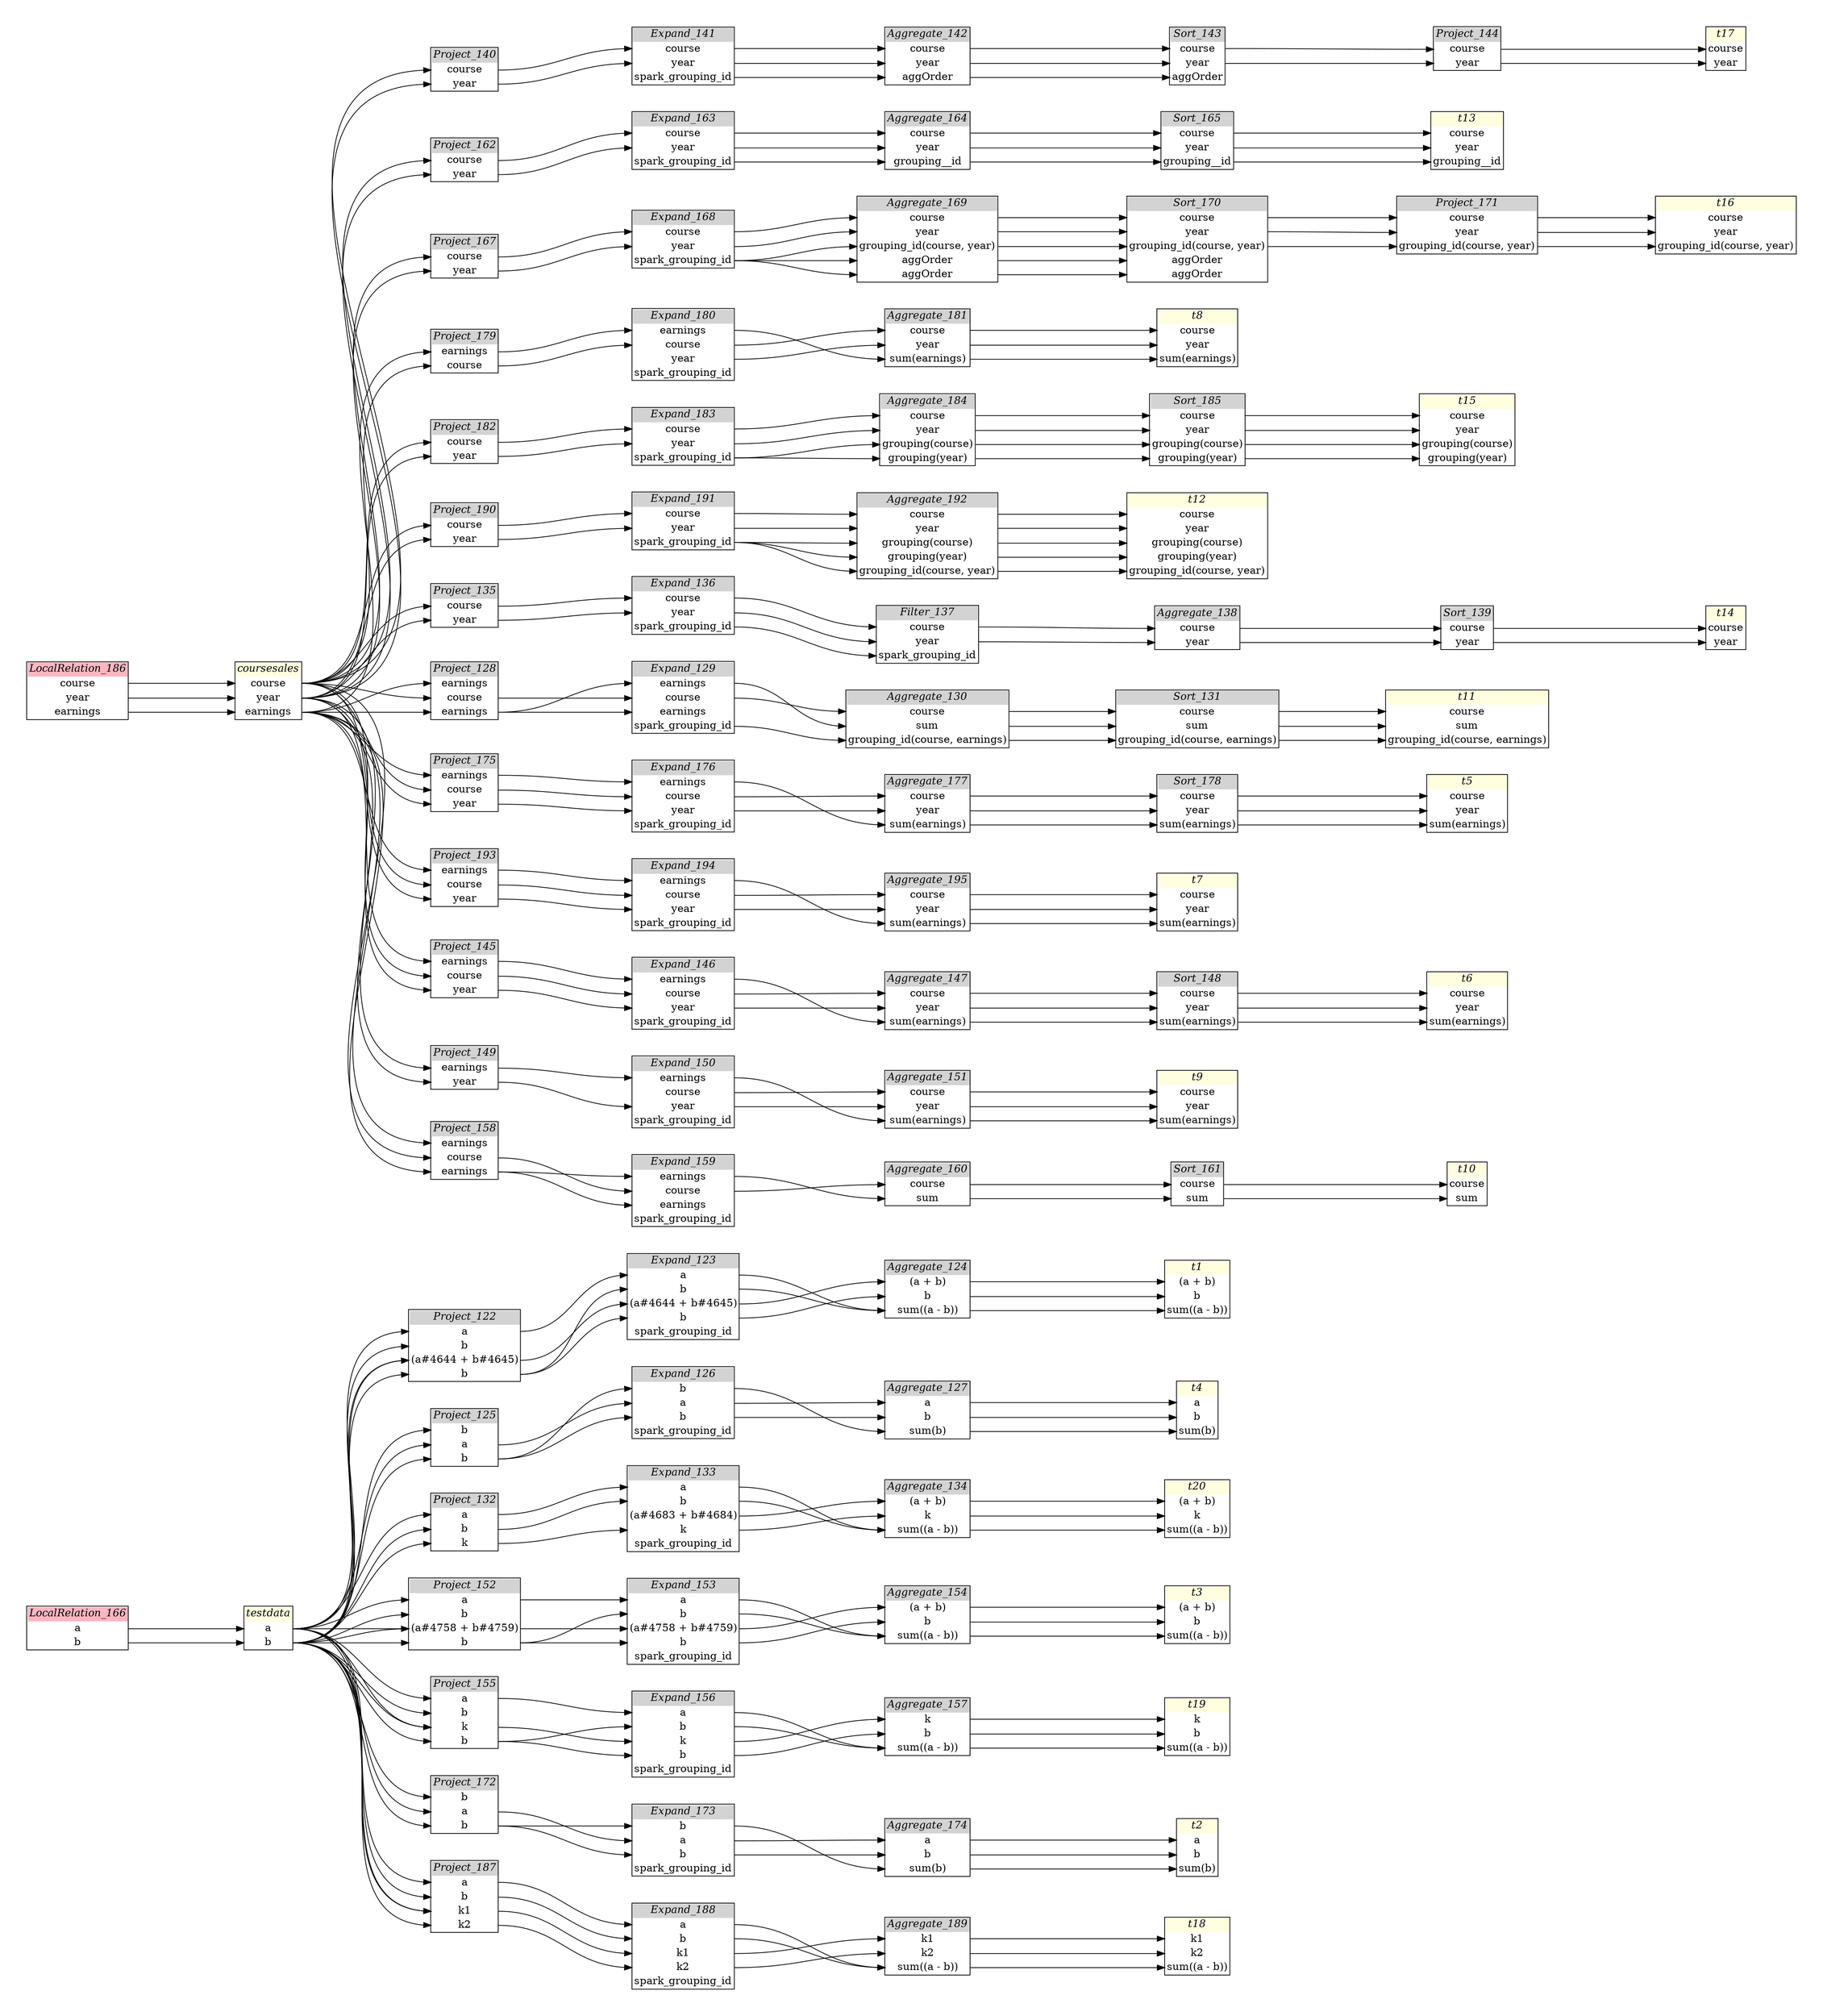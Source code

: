 // Automatically generated by SQLFlowTestSuite


digraph {
  graph [pad="0.5", nodesep="0.5", ranksep="2", fontname="Helvetica"];
  node [shape=plain]
  rankdir=LR;

  
"Aggregate_124" [label=<
<table border="1" cellborder="0" cellspacing="0">
  <tr><td bgcolor="lightgray" port="nodeName"><i>Aggregate_124</i></td></tr>
  <tr><td port="0">(a + b)</td></tr>
<tr><td port="1">b</td></tr>
<tr><td port="2">sum((a - b))</td></tr>
</table>>];
         

"Aggregate_127" [label=<
<table border="1" cellborder="0" cellspacing="0">
  <tr><td bgcolor="lightgray" port="nodeName"><i>Aggregate_127</i></td></tr>
  <tr><td port="0">a</td></tr>
<tr><td port="1">b</td></tr>
<tr><td port="2">sum(b)</td></tr>
</table>>];
         

"Aggregate_130" [label=<
<table border="1" cellborder="0" cellspacing="0">
  <tr><td bgcolor="lightgray" port="nodeName"><i>Aggregate_130</i></td></tr>
  <tr><td port="0">course</td></tr>
<tr><td port="1">sum</td></tr>
<tr><td port="2">grouping_id(course, earnings)</td></tr>
</table>>];
         

"Aggregate_134" [label=<
<table border="1" cellborder="0" cellspacing="0">
  <tr><td bgcolor="lightgray" port="nodeName"><i>Aggregate_134</i></td></tr>
  <tr><td port="0">(a + b)</td></tr>
<tr><td port="1">k</td></tr>
<tr><td port="2">sum((a - b))</td></tr>
</table>>];
         

"Aggregate_138" [label=<
<table border="1" cellborder="0" cellspacing="0">
  <tr><td bgcolor="lightgray" port="nodeName"><i>Aggregate_138</i></td></tr>
  <tr><td port="0">course</td></tr>
<tr><td port="1">year</td></tr>
</table>>];
         

"Aggregate_142" [label=<
<table border="1" cellborder="0" cellspacing="0">
  <tr><td bgcolor="lightgray" port="nodeName"><i>Aggregate_142</i></td></tr>
  <tr><td port="0">course</td></tr>
<tr><td port="1">year</td></tr>
<tr><td port="2">aggOrder</td></tr>
</table>>];
         

"Aggregate_147" [label=<
<table border="1" cellborder="0" cellspacing="0">
  <tr><td bgcolor="lightgray" port="nodeName"><i>Aggregate_147</i></td></tr>
  <tr><td port="0">course</td></tr>
<tr><td port="1">year</td></tr>
<tr><td port="2">sum(earnings)</td></tr>
</table>>];
         

"Aggregate_151" [label=<
<table border="1" cellborder="0" cellspacing="0">
  <tr><td bgcolor="lightgray" port="nodeName"><i>Aggregate_151</i></td></tr>
  <tr><td port="0">course</td></tr>
<tr><td port="1">year</td></tr>
<tr><td port="2">sum(earnings)</td></tr>
</table>>];
         

"Aggregate_154" [label=<
<table border="1" cellborder="0" cellspacing="0">
  <tr><td bgcolor="lightgray" port="nodeName"><i>Aggregate_154</i></td></tr>
  <tr><td port="0">(a + b)</td></tr>
<tr><td port="1">b</td></tr>
<tr><td port="2">sum((a - b))</td></tr>
</table>>];
         

"Aggregate_157" [label=<
<table border="1" cellborder="0" cellspacing="0">
  <tr><td bgcolor="lightgray" port="nodeName"><i>Aggregate_157</i></td></tr>
  <tr><td port="0">k</td></tr>
<tr><td port="1">b</td></tr>
<tr><td port="2">sum((a - b))</td></tr>
</table>>];
         

"Aggregate_160" [label=<
<table border="1" cellborder="0" cellspacing="0">
  <tr><td bgcolor="lightgray" port="nodeName"><i>Aggregate_160</i></td></tr>
  <tr><td port="0">course</td></tr>
<tr><td port="1">sum</td></tr>
</table>>];
         

"Aggregate_164" [label=<
<table border="1" cellborder="0" cellspacing="0">
  <tr><td bgcolor="lightgray" port="nodeName"><i>Aggregate_164</i></td></tr>
  <tr><td port="0">course</td></tr>
<tr><td port="1">year</td></tr>
<tr><td port="2">grouping__id</td></tr>
</table>>];
         

"Aggregate_169" [label=<
<table border="1" cellborder="0" cellspacing="0">
  <tr><td bgcolor="lightgray" port="nodeName"><i>Aggregate_169</i></td></tr>
  <tr><td port="0">course</td></tr>
<tr><td port="1">year</td></tr>
<tr><td port="2">grouping_id(course, year)</td></tr>
<tr><td port="3">aggOrder</td></tr>
<tr><td port="4">aggOrder</td></tr>
</table>>];
         

"Aggregate_174" [label=<
<table border="1" cellborder="0" cellspacing="0">
  <tr><td bgcolor="lightgray" port="nodeName"><i>Aggregate_174</i></td></tr>
  <tr><td port="0">a</td></tr>
<tr><td port="1">b</td></tr>
<tr><td port="2">sum(b)</td></tr>
</table>>];
         

"Aggregate_177" [label=<
<table border="1" cellborder="0" cellspacing="0">
  <tr><td bgcolor="lightgray" port="nodeName"><i>Aggregate_177</i></td></tr>
  <tr><td port="0">course</td></tr>
<tr><td port="1">year</td></tr>
<tr><td port="2">sum(earnings)</td></tr>
</table>>];
         

"Aggregate_181" [label=<
<table border="1" cellborder="0" cellspacing="0">
  <tr><td bgcolor="lightgray" port="nodeName"><i>Aggregate_181</i></td></tr>
  <tr><td port="0">course</td></tr>
<tr><td port="1">year</td></tr>
<tr><td port="2">sum(earnings)</td></tr>
</table>>];
         

"Aggregate_184" [label=<
<table border="1" cellborder="0" cellspacing="0">
  <tr><td bgcolor="lightgray" port="nodeName"><i>Aggregate_184</i></td></tr>
  <tr><td port="0">course</td></tr>
<tr><td port="1">year</td></tr>
<tr><td port="2">grouping(course)</td></tr>
<tr><td port="3">grouping(year)</td></tr>
</table>>];
         

"Aggregate_189" [label=<
<table border="1" cellborder="0" cellspacing="0">
  <tr><td bgcolor="lightgray" port="nodeName"><i>Aggregate_189</i></td></tr>
  <tr><td port="0">k1</td></tr>
<tr><td port="1">k2</td></tr>
<tr><td port="2">sum((a - b))</td></tr>
</table>>];
         

"Aggregate_192" [label=<
<table border="1" cellborder="0" cellspacing="0">
  <tr><td bgcolor="lightgray" port="nodeName"><i>Aggregate_192</i></td></tr>
  <tr><td port="0">course</td></tr>
<tr><td port="1">year</td></tr>
<tr><td port="2">grouping(course)</td></tr>
<tr><td port="3">grouping(year)</td></tr>
<tr><td port="4">grouping_id(course, year)</td></tr>
</table>>];
         

"Aggregate_195" [label=<
<table border="1" cellborder="0" cellspacing="0">
  <tr><td bgcolor="lightgray" port="nodeName"><i>Aggregate_195</i></td></tr>
  <tr><td port="0">course</td></tr>
<tr><td port="1">year</td></tr>
<tr><td port="2">sum(earnings)</td></tr>
</table>>];
         

"Expand_123" [label=<
<table border="1" cellborder="0" cellspacing="0">
  <tr><td bgcolor="lightgray" port="nodeName"><i>Expand_123</i></td></tr>
  <tr><td port="0">a</td></tr>
<tr><td port="1">b</td></tr>
<tr><td port="2">(a#4644 + b#4645)</td></tr>
<tr><td port="3">b</td></tr>
<tr><td port="4">spark_grouping_id</td></tr>
</table>>];
         

"Expand_126" [label=<
<table border="1" cellborder="0" cellspacing="0">
  <tr><td bgcolor="lightgray" port="nodeName"><i>Expand_126</i></td></tr>
  <tr><td port="0">b</td></tr>
<tr><td port="1">a</td></tr>
<tr><td port="2">b</td></tr>
<tr><td port="3">spark_grouping_id</td></tr>
</table>>];
         

"Expand_129" [label=<
<table border="1" cellborder="0" cellspacing="0">
  <tr><td bgcolor="lightgray" port="nodeName"><i>Expand_129</i></td></tr>
  <tr><td port="0">earnings</td></tr>
<tr><td port="1">course</td></tr>
<tr><td port="2">earnings</td></tr>
<tr><td port="3">spark_grouping_id</td></tr>
</table>>];
         

"Expand_133" [label=<
<table border="1" cellborder="0" cellspacing="0">
  <tr><td bgcolor="lightgray" port="nodeName"><i>Expand_133</i></td></tr>
  <tr><td port="0">a</td></tr>
<tr><td port="1">b</td></tr>
<tr><td port="2">(a#4683 + b#4684)</td></tr>
<tr><td port="3">k</td></tr>
<tr><td port="4">spark_grouping_id</td></tr>
</table>>];
         

"Expand_136" [label=<
<table border="1" cellborder="0" cellspacing="0">
  <tr><td bgcolor="lightgray" port="nodeName"><i>Expand_136</i></td></tr>
  <tr><td port="0">course</td></tr>
<tr><td port="1">year</td></tr>
<tr><td port="2">spark_grouping_id</td></tr>
</table>>];
         

"Expand_141" [label=<
<table border="1" cellborder="0" cellspacing="0">
  <tr><td bgcolor="lightgray" port="nodeName"><i>Expand_141</i></td></tr>
  <tr><td port="0">course</td></tr>
<tr><td port="1">year</td></tr>
<tr><td port="2">spark_grouping_id</td></tr>
</table>>];
         

"Expand_146" [label=<
<table border="1" cellborder="0" cellspacing="0">
  <tr><td bgcolor="lightgray" port="nodeName"><i>Expand_146</i></td></tr>
  <tr><td port="0">earnings</td></tr>
<tr><td port="1">course</td></tr>
<tr><td port="2">year</td></tr>
<tr><td port="3">spark_grouping_id</td></tr>
</table>>];
         

"Expand_150" [label=<
<table border="1" cellborder="0" cellspacing="0">
  <tr><td bgcolor="lightgray" port="nodeName"><i>Expand_150</i></td></tr>
  <tr><td port="0">earnings</td></tr>
<tr><td port="1">course</td></tr>
<tr><td port="2">year</td></tr>
<tr><td port="3">spark_grouping_id</td></tr>
</table>>];
         

"Expand_153" [label=<
<table border="1" cellborder="0" cellspacing="0">
  <tr><td bgcolor="lightgray" port="nodeName"><i>Expand_153</i></td></tr>
  <tr><td port="0">a</td></tr>
<tr><td port="1">b</td></tr>
<tr><td port="2">(a#4758 + b#4759)</td></tr>
<tr><td port="3">b</td></tr>
<tr><td port="4">spark_grouping_id</td></tr>
</table>>];
         

"Expand_156" [label=<
<table border="1" cellborder="0" cellspacing="0">
  <tr><td bgcolor="lightgray" port="nodeName"><i>Expand_156</i></td></tr>
  <tr><td port="0">a</td></tr>
<tr><td port="1">b</td></tr>
<tr><td port="2">k</td></tr>
<tr><td port="3">b</td></tr>
<tr><td port="4">spark_grouping_id</td></tr>
</table>>];
         

"Expand_159" [label=<
<table border="1" cellborder="0" cellspacing="0">
  <tr><td bgcolor="lightgray" port="nodeName"><i>Expand_159</i></td></tr>
  <tr><td port="0">earnings</td></tr>
<tr><td port="1">course</td></tr>
<tr><td port="2">earnings</td></tr>
<tr><td port="3">spark_grouping_id</td></tr>
</table>>];
         

"Expand_163" [label=<
<table border="1" cellborder="0" cellspacing="0">
  <tr><td bgcolor="lightgray" port="nodeName"><i>Expand_163</i></td></tr>
  <tr><td port="0">course</td></tr>
<tr><td port="1">year</td></tr>
<tr><td port="2">spark_grouping_id</td></tr>
</table>>];
         

"Expand_168" [label=<
<table border="1" cellborder="0" cellspacing="0">
  <tr><td bgcolor="lightgray" port="nodeName"><i>Expand_168</i></td></tr>
  <tr><td port="0">course</td></tr>
<tr><td port="1">year</td></tr>
<tr><td port="2">spark_grouping_id</td></tr>
</table>>];
         

"Expand_173" [label=<
<table border="1" cellborder="0" cellspacing="0">
  <tr><td bgcolor="lightgray" port="nodeName"><i>Expand_173</i></td></tr>
  <tr><td port="0">b</td></tr>
<tr><td port="1">a</td></tr>
<tr><td port="2">b</td></tr>
<tr><td port="3">spark_grouping_id</td></tr>
</table>>];
         

"Expand_176" [label=<
<table border="1" cellborder="0" cellspacing="0">
  <tr><td bgcolor="lightgray" port="nodeName"><i>Expand_176</i></td></tr>
  <tr><td port="0">earnings</td></tr>
<tr><td port="1">course</td></tr>
<tr><td port="2">year</td></tr>
<tr><td port="3">spark_grouping_id</td></tr>
</table>>];
         

"Expand_180" [label=<
<table border="1" cellborder="0" cellspacing="0">
  <tr><td bgcolor="lightgray" port="nodeName"><i>Expand_180</i></td></tr>
  <tr><td port="0">earnings</td></tr>
<tr><td port="1">course</td></tr>
<tr><td port="2">year</td></tr>
<tr><td port="3">spark_grouping_id</td></tr>
</table>>];
         

"Expand_183" [label=<
<table border="1" cellborder="0" cellspacing="0">
  <tr><td bgcolor="lightgray" port="nodeName"><i>Expand_183</i></td></tr>
  <tr><td port="0">course</td></tr>
<tr><td port="1">year</td></tr>
<tr><td port="2">spark_grouping_id</td></tr>
</table>>];
         

"Expand_188" [label=<
<table border="1" cellborder="0" cellspacing="0">
  <tr><td bgcolor="lightgray" port="nodeName"><i>Expand_188</i></td></tr>
  <tr><td port="0">a</td></tr>
<tr><td port="1">b</td></tr>
<tr><td port="2">k1</td></tr>
<tr><td port="3">k2</td></tr>
<tr><td port="4">spark_grouping_id</td></tr>
</table>>];
         

"Expand_191" [label=<
<table border="1" cellborder="0" cellspacing="0">
  <tr><td bgcolor="lightgray" port="nodeName"><i>Expand_191</i></td></tr>
  <tr><td port="0">course</td></tr>
<tr><td port="1">year</td></tr>
<tr><td port="2">spark_grouping_id</td></tr>
</table>>];
         

"Expand_194" [label=<
<table border="1" cellborder="0" cellspacing="0">
  <tr><td bgcolor="lightgray" port="nodeName"><i>Expand_194</i></td></tr>
  <tr><td port="0">earnings</td></tr>
<tr><td port="1">course</td></tr>
<tr><td port="2">year</td></tr>
<tr><td port="3">spark_grouping_id</td></tr>
</table>>];
         

"Filter_137" [label=<
<table border="1" cellborder="0" cellspacing="0">
  <tr><td bgcolor="lightgray" port="nodeName"><i>Filter_137</i></td></tr>
  <tr><td port="0">course</td></tr>
<tr><td port="1">year</td></tr>
<tr><td port="2">spark_grouping_id</td></tr>
</table>>];
         

"LocalRelation_166" [label=<
<table border="1" cellborder="0" cellspacing="0">
  <tr><td bgcolor="lightpink" port="nodeName"><i>LocalRelation_166</i></td></tr>
  <tr><td port="0">a</td></tr>
<tr><td port="1">b</td></tr>
</table>>];
       

"LocalRelation_186" [label=<
<table border="1" cellborder="0" cellspacing="0">
  <tr><td bgcolor="lightpink" port="nodeName"><i>LocalRelation_186</i></td></tr>
  <tr><td port="0">course</td></tr>
<tr><td port="1">year</td></tr>
<tr><td port="2">earnings</td></tr>
</table>>];
       

"Project_122" [label=<
<table border="1" cellborder="0" cellspacing="0">
  <tr><td bgcolor="lightgray" port="nodeName"><i>Project_122</i></td></tr>
  <tr><td port="0">a</td></tr>
<tr><td port="1">b</td></tr>
<tr><td port="2">(a#4644 + b#4645)</td></tr>
<tr><td port="3">b</td></tr>
</table>>];
         

"Project_125" [label=<
<table border="1" cellborder="0" cellspacing="0">
  <tr><td bgcolor="lightgray" port="nodeName"><i>Project_125</i></td></tr>
  <tr><td port="0">b</td></tr>
<tr><td port="1">a</td></tr>
<tr><td port="2">b</td></tr>
</table>>];
         

"Project_128" [label=<
<table border="1" cellborder="0" cellspacing="0">
  <tr><td bgcolor="lightgray" port="nodeName"><i>Project_128</i></td></tr>
  <tr><td port="0">earnings</td></tr>
<tr><td port="1">course</td></tr>
<tr><td port="2">earnings</td></tr>
</table>>];
         

"Project_132" [label=<
<table border="1" cellborder="0" cellspacing="0">
  <tr><td bgcolor="lightgray" port="nodeName"><i>Project_132</i></td></tr>
  <tr><td port="0">a</td></tr>
<tr><td port="1">b</td></tr>
<tr><td port="2">k</td></tr>
</table>>];
         

"Project_135" [label=<
<table border="1" cellborder="0" cellspacing="0">
  <tr><td bgcolor="lightgray" port="nodeName"><i>Project_135</i></td></tr>
  <tr><td port="0">course</td></tr>
<tr><td port="1">year</td></tr>
</table>>];
         

"Project_140" [label=<
<table border="1" cellborder="0" cellspacing="0">
  <tr><td bgcolor="lightgray" port="nodeName"><i>Project_140</i></td></tr>
  <tr><td port="0">course</td></tr>
<tr><td port="1">year</td></tr>
</table>>];
         

"Project_144" [label=<
<table border="1" cellborder="0" cellspacing="0">
  <tr><td bgcolor="lightgray" port="nodeName"><i>Project_144</i></td></tr>
  <tr><td port="0">course</td></tr>
<tr><td port="1">year</td></tr>
</table>>];
         

"Project_145" [label=<
<table border="1" cellborder="0" cellspacing="0">
  <tr><td bgcolor="lightgray" port="nodeName"><i>Project_145</i></td></tr>
  <tr><td port="0">earnings</td></tr>
<tr><td port="1">course</td></tr>
<tr><td port="2">year</td></tr>
</table>>];
         

"Project_149" [label=<
<table border="1" cellborder="0" cellspacing="0">
  <tr><td bgcolor="lightgray" port="nodeName"><i>Project_149</i></td></tr>
  <tr><td port="0">earnings</td></tr>
<tr><td port="1">year</td></tr>
</table>>];
         

"Project_152" [label=<
<table border="1" cellborder="0" cellspacing="0">
  <tr><td bgcolor="lightgray" port="nodeName"><i>Project_152</i></td></tr>
  <tr><td port="0">a</td></tr>
<tr><td port="1">b</td></tr>
<tr><td port="2">(a#4758 + b#4759)</td></tr>
<tr><td port="3">b</td></tr>
</table>>];
         

"Project_155" [label=<
<table border="1" cellborder="0" cellspacing="0">
  <tr><td bgcolor="lightgray" port="nodeName"><i>Project_155</i></td></tr>
  <tr><td port="0">a</td></tr>
<tr><td port="1">b</td></tr>
<tr><td port="2">k</td></tr>
<tr><td port="3">b</td></tr>
</table>>];
         

"Project_158" [label=<
<table border="1" cellborder="0" cellspacing="0">
  <tr><td bgcolor="lightgray" port="nodeName"><i>Project_158</i></td></tr>
  <tr><td port="0">earnings</td></tr>
<tr><td port="1">course</td></tr>
<tr><td port="2">earnings</td></tr>
</table>>];
         

"Project_162" [label=<
<table border="1" cellborder="0" cellspacing="0">
  <tr><td bgcolor="lightgray" port="nodeName"><i>Project_162</i></td></tr>
  <tr><td port="0">course</td></tr>
<tr><td port="1">year</td></tr>
</table>>];
         

"Project_167" [label=<
<table border="1" cellborder="0" cellspacing="0">
  <tr><td bgcolor="lightgray" port="nodeName"><i>Project_167</i></td></tr>
  <tr><td port="0">course</td></tr>
<tr><td port="1">year</td></tr>
</table>>];
         

"Project_171" [label=<
<table border="1" cellborder="0" cellspacing="0">
  <tr><td bgcolor="lightgray" port="nodeName"><i>Project_171</i></td></tr>
  <tr><td port="0">course</td></tr>
<tr><td port="1">year</td></tr>
<tr><td port="2">grouping_id(course, year)</td></tr>
</table>>];
         

"Project_172" [label=<
<table border="1" cellborder="0" cellspacing="0">
  <tr><td bgcolor="lightgray" port="nodeName"><i>Project_172</i></td></tr>
  <tr><td port="0">b</td></tr>
<tr><td port="1">a</td></tr>
<tr><td port="2">b</td></tr>
</table>>];
         

"Project_175" [label=<
<table border="1" cellborder="0" cellspacing="0">
  <tr><td bgcolor="lightgray" port="nodeName"><i>Project_175</i></td></tr>
  <tr><td port="0">earnings</td></tr>
<tr><td port="1">course</td></tr>
<tr><td port="2">year</td></tr>
</table>>];
         

"Project_179" [label=<
<table border="1" cellborder="0" cellspacing="0">
  <tr><td bgcolor="lightgray" port="nodeName"><i>Project_179</i></td></tr>
  <tr><td port="0">earnings</td></tr>
<tr><td port="1">course</td></tr>
</table>>];
         

"Project_182" [label=<
<table border="1" cellborder="0" cellspacing="0">
  <tr><td bgcolor="lightgray" port="nodeName"><i>Project_182</i></td></tr>
  <tr><td port="0">course</td></tr>
<tr><td port="1">year</td></tr>
</table>>];
         

"Project_187" [label=<
<table border="1" cellborder="0" cellspacing="0">
  <tr><td bgcolor="lightgray" port="nodeName"><i>Project_187</i></td></tr>
  <tr><td port="0">a</td></tr>
<tr><td port="1">b</td></tr>
<tr><td port="2">k1</td></tr>
<tr><td port="3">k2</td></tr>
</table>>];
         

"Project_190" [label=<
<table border="1" cellborder="0" cellspacing="0">
  <tr><td bgcolor="lightgray" port="nodeName"><i>Project_190</i></td></tr>
  <tr><td port="0">course</td></tr>
<tr><td port="1">year</td></tr>
</table>>];
         

"Project_193" [label=<
<table border="1" cellborder="0" cellspacing="0">
  <tr><td bgcolor="lightgray" port="nodeName"><i>Project_193</i></td></tr>
  <tr><td port="0">earnings</td></tr>
<tr><td port="1">course</td></tr>
<tr><td port="2">year</td></tr>
</table>>];
         

"Sort_131" [label=<
<table border="1" cellborder="0" cellspacing="0">
  <tr><td bgcolor="lightgray" port="nodeName"><i>Sort_131</i></td></tr>
  <tr><td port="0">course</td></tr>
<tr><td port="1">sum</td></tr>
<tr><td port="2">grouping_id(course, earnings)</td></tr>
</table>>];
         

"Sort_139" [label=<
<table border="1" cellborder="0" cellspacing="0">
  <tr><td bgcolor="lightgray" port="nodeName"><i>Sort_139</i></td></tr>
  <tr><td port="0">course</td></tr>
<tr><td port="1">year</td></tr>
</table>>];
         

"Sort_143" [label=<
<table border="1" cellborder="0" cellspacing="0">
  <tr><td bgcolor="lightgray" port="nodeName"><i>Sort_143</i></td></tr>
  <tr><td port="0">course</td></tr>
<tr><td port="1">year</td></tr>
<tr><td port="2">aggOrder</td></tr>
</table>>];
         

"Sort_148" [label=<
<table border="1" cellborder="0" cellspacing="0">
  <tr><td bgcolor="lightgray" port="nodeName"><i>Sort_148</i></td></tr>
  <tr><td port="0">course</td></tr>
<tr><td port="1">year</td></tr>
<tr><td port="2">sum(earnings)</td></tr>
</table>>];
         

"Sort_161" [label=<
<table border="1" cellborder="0" cellspacing="0">
  <tr><td bgcolor="lightgray" port="nodeName"><i>Sort_161</i></td></tr>
  <tr><td port="0">course</td></tr>
<tr><td port="1">sum</td></tr>
</table>>];
         

"Sort_165" [label=<
<table border="1" cellborder="0" cellspacing="0">
  <tr><td bgcolor="lightgray" port="nodeName"><i>Sort_165</i></td></tr>
  <tr><td port="0">course</td></tr>
<tr><td port="1">year</td></tr>
<tr><td port="2">grouping__id</td></tr>
</table>>];
         

"Sort_170" [label=<
<table border="1" cellborder="0" cellspacing="0">
  <tr><td bgcolor="lightgray" port="nodeName"><i>Sort_170</i></td></tr>
  <tr><td port="0">course</td></tr>
<tr><td port="1">year</td></tr>
<tr><td port="2">grouping_id(course, year)</td></tr>
<tr><td port="3">aggOrder</td></tr>
<tr><td port="4">aggOrder</td></tr>
</table>>];
         

"Sort_178" [label=<
<table border="1" cellborder="0" cellspacing="0">
  <tr><td bgcolor="lightgray" port="nodeName"><i>Sort_178</i></td></tr>
  <tr><td port="0">course</td></tr>
<tr><td port="1">year</td></tr>
<tr><td port="2">sum(earnings)</td></tr>
</table>>];
         

"Sort_185" [label=<
<table border="1" cellborder="0" cellspacing="0">
  <tr><td bgcolor="lightgray" port="nodeName"><i>Sort_185</i></td></tr>
  <tr><td port="0">course</td></tr>
<tr><td port="1">year</td></tr>
<tr><td port="2">grouping(course)</td></tr>
<tr><td port="3">grouping(year)</td></tr>
</table>>];
         

"coursesales" [label=<
<table border="1" cellborder="0" cellspacing="0">
  <tr><td bgcolor="lightyellow" port="nodeName"><i>coursesales</i></td></tr>
  <tr><td port="0">course</td></tr>
<tr><td port="1">year</td></tr>
<tr><td port="2">earnings</td></tr>
</table>>];
       

"coursesales" [label=<
<table border="1" cellborder="0" cellspacing="0">
  <tr><td bgcolor="lightyellow" port="nodeName"><i>coursesales</i></td></tr>
  <tr><td port="0">course</td></tr>
<tr><td port="1">year</td></tr>
<tr><td port="2">earnings</td></tr>
</table>>];
           

"t1" [label=<
<table border="1" cellborder="0" cellspacing="0">
  <tr><td bgcolor="lightyellow" port="nodeName"><i>t1</i></td></tr>
  <tr><td port="0">(a + b)</td></tr>
<tr><td port="1">b</td></tr>
<tr><td port="2">sum((a - b))</td></tr>
</table>>];
           

"t10" [label=<
<table border="1" cellborder="0" cellspacing="0">
  <tr><td bgcolor="lightyellow" port="nodeName"><i>t10</i></td></tr>
  <tr><td port="0">course</td></tr>
<tr><td port="1">sum</td></tr>
</table>>];
           

"t11" [label=<
<table border="1" cellborder="0" cellspacing="0">
  <tr><td bgcolor="lightyellow" port="nodeName"><i>t11</i></td></tr>
  <tr><td port="0">course</td></tr>
<tr><td port="1">sum</td></tr>
<tr><td port="2">grouping_id(course, earnings)</td></tr>
</table>>];
           

"t12" [label=<
<table border="1" cellborder="0" cellspacing="0">
  <tr><td bgcolor="lightyellow" port="nodeName"><i>t12</i></td></tr>
  <tr><td port="0">course</td></tr>
<tr><td port="1">year</td></tr>
<tr><td port="2">grouping(course)</td></tr>
<tr><td port="3">grouping(year)</td></tr>
<tr><td port="4">grouping_id(course, year)</td></tr>
</table>>];
           

"t13" [label=<
<table border="1" cellborder="0" cellspacing="0">
  <tr><td bgcolor="lightyellow" port="nodeName"><i>t13</i></td></tr>
  <tr><td port="0">course</td></tr>
<tr><td port="1">year</td></tr>
<tr><td port="2">grouping__id</td></tr>
</table>>];
           

"t14" [label=<
<table border="1" cellborder="0" cellspacing="0">
  <tr><td bgcolor="lightyellow" port="nodeName"><i>t14</i></td></tr>
  <tr><td port="0">course</td></tr>
<tr><td port="1">year</td></tr>
</table>>];
           

"t15" [label=<
<table border="1" cellborder="0" cellspacing="0">
  <tr><td bgcolor="lightyellow" port="nodeName"><i>t15</i></td></tr>
  <tr><td port="0">course</td></tr>
<tr><td port="1">year</td></tr>
<tr><td port="2">grouping(course)</td></tr>
<tr><td port="3">grouping(year)</td></tr>
</table>>];
           

"t16" [label=<
<table border="1" cellborder="0" cellspacing="0">
  <tr><td bgcolor="lightyellow" port="nodeName"><i>t16</i></td></tr>
  <tr><td port="0">course</td></tr>
<tr><td port="1">year</td></tr>
<tr><td port="2">grouping_id(course, year)</td></tr>
</table>>];
           

"t17" [label=<
<table border="1" cellborder="0" cellspacing="0">
  <tr><td bgcolor="lightyellow" port="nodeName"><i>t17</i></td></tr>
  <tr><td port="0">course</td></tr>
<tr><td port="1">year</td></tr>
</table>>];
           

"t18" [label=<
<table border="1" cellborder="0" cellspacing="0">
  <tr><td bgcolor="lightyellow" port="nodeName"><i>t18</i></td></tr>
  <tr><td port="0">k1</td></tr>
<tr><td port="1">k2</td></tr>
<tr><td port="2">sum((a - b))</td></tr>
</table>>];
           

"t19" [label=<
<table border="1" cellborder="0" cellspacing="0">
  <tr><td bgcolor="lightyellow" port="nodeName"><i>t19</i></td></tr>
  <tr><td port="0">k</td></tr>
<tr><td port="1">b</td></tr>
<tr><td port="2">sum((a - b))</td></tr>
</table>>];
           

"t2" [label=<
<table border="1" cellborder="0" cellspacing="0">
  <tr><td bgcolor="lightyellow" port="nodeName"><i>t2</i></td></tr>
  <tr><td port="0">a</td></tr>
<tr><td port="1">b</td></tr>
<tr><td port="2">sum(b)</td></tr>
</table>>];
           

"t20" [label=<
<table border="1" cellborder="0" cellspacing="0">
  <tr><td bgcolor="lightyellow" port="nodeName"><i>t20</i></td></tr>
  <tr><td port="0">(a + b)</td></tr>
<tr><td port="1">k</td></tr>
<tr><td port="2">sum((a - b))</td></tr>
</table>>];
           

"t3" [label=<
<table border="1" cellborder="0" cellspacing="0">
  <tr><td bgcolor="lightyellow" port="nodeName"><i>t3</i></td></tr>
  <tr><td port="0">(a + b)</td></tr>
<tr><td port="1">b</td></tr>
<tr><td port="2">sum((a - b))</td></tr>
</table>>];
           

"t4" [label=<
<table border="1" cellborder="0" cellspacing="0">
  <tr><td bgcolor="lightyellow" port="nodeName"><i>t4</i></td></tr>
  <tr><td port="0">a</td></tr>
<tr><td port="1">b</td></tr>
<tr><td port="2">sum(b)</td></tr>
</table>>];
           

"t5" [label=<
<table border="1" cellborder="0" cellspacing="0">
  <tr><td bgcolor="lightyellow" port="nodeName"><i>t5</i></td></tr>
  <tr><td port="0">course</td></tr>
<tr><td port="1">year</td></tr>
<tr><td port="2">sum(earnings)</td></tr>
</table>>];
           

"t6" [label=<
<table border="1" cellborder="0" cellspacing="0">
  <tr><td bgcolor="lightyellow" port="nodeName"><i>t6</i></td></tr>
  <tr><td port="0">course</td></tr>
<tr><td port="1">year</td></tr>
<tr><td port="2">sum(earnings)</td></tr>
</table>>];
           

"t7" [label=<
<table border="1" cellborder="0" cellspacing="0">
  <tr><td bgcolor="lightyellow" port="nodeName"><i>t7</i></td></tr>
  <tr><td port="0">course</td></tr>
<tr><td port="1">year</td></tr>
<tr><td port="2">sum(earnings)</td></tr>
</table>>];
           

"t8" [label=<
<table border="1" cellborder="0" cellspacing="0">
  <tr><td bgcolor="lightyellow" port="nodeName"><i>t8</i></td></tr>
  <tr><td port="0">course</td></tr>
<tr><td port="1">year</td></tr>
<tr><td port="2">sum(earnings)</td></tr>
</table>>];
           

"t9" [label=<
<table border="1" cellborder="0" cellspacing="0">
  <tr><td bgcolor="lightyellow" port="nodeName"><i>t9</i></td></tr>
  <tr><td port="0">course</td></tr>
<tr><td port="1">year</td></tr>
<tr><td port="2">sum(earnings)</td></tr>
</table>>];
           

"testdata" [label=<
<table border="1" cellborder="0" cellspacing="0">
  <tr><td bgcolor="lightyellow" port="nodeName"><i>testdata</i></td></tr>
  <tr><td port="0">a</td></tr>
<tr><td port="1">b</td></tr>
</table>>];
       

"testdata" [label=<
<table border="1" cellborder="0" cellspacing="0">
  <tr><td bgcolor="lightyellow" port="nodeName"><i>testdata</i></td></tr>
  <tr><td port="0">a</td></tr>
<tr><td port="1">b</td></tr>
</table>>];
           
  "Aggregate_124":0 -> "t1":0;
"Aggregate_124":1 -> "t1":1;
"Aggregate_124":2 -> "t1":2;
"Aggregate_127":0 -> "t4":0;
"Aggregate_127":1 -> "t4":1;
"Aggregate_127":2 -> "t4":2;
"Aggregate_130":0 -> "Sort_131":0;
"Aggregate_130":1 -> "Sort_131":1;
"Aggregate_130":2 -> "Sort_131":2;
"Aggregate_134":0 -> "t20":0;
"Aggregate_134":1 -> "t20":1;
"Aggregate_134":2 -> "t20":2;
"Aggregate_138":0 -> "Sort_139":0;
"Aggregate_138":1 -> "Sort_139":1;
"Aggregate_142":0 -> "Sort_143":0;
"Aggregate_142":1 -> "Sort_143":1;
"Aggregate_142":2 -> "Sort_143":2;
"Aggregate_147":0 -> "Sort_148":0;
"Aggregate_147":1 -> "Sort_148":1;
"Aggregate_147":2 -> "Sort_148":2;
"Aggregate_151":0 -> "t9":0;
"Aggregate_151":1 -> "t9":1;
"Aggregate_151":2 -> "t9":2;
"Aggregate_154":0 -> "t3":0;
"Aggregate_154":1 -> "t3":1;
"Aggregate_154":2 -> "t3":2;
"Aggregate_157":0 -> "t19":0;
"Aggregate_157":1 -> "t19":1;
"Aggregate_157":2 -> "t19":2;
"Aggregate_160":0 -> "Sort_161":0;
"Aggregate_160":1 -> "Sort_161":1;
"Aggregate_164":0 -> "Sort_165":0;
"Aggregate_164":1 -> "Sort_165":1;
"Aggregate_164":2 -> "Sort_165":2;
"Aggregate_169":0 -> "Sort_170":0;
"Aggregate_169":1 -> "Sort_170":1;
"Aggregate_169":2 -> "Sort_170":2;
"Aggregate_169":3 -> "Sort_170":3;
"Aggregate_169":4 -> "Sort_170":4;
"Aggregate_174":0 -> "t2":0;
"Aggregate_174":1 -> "t2":1;
"Aggregate_174":2 -> "t2":2;
"Aggregate_177":0 -> "Sort_178":0;
"Aggregate_177":1 -> "Sort_178":1;
"Aggregate_177":2 -> "Sort_178":2;
"Aggregate_181":0 -> "t8":0;
"Aggregate_181":1 -> "t8":1;
"Aggregate_181":2 -> "t8":2;
"Aggregate_184":0 -> "Sort_185":0;
"Aggregate_184":1 -> "Sort_185":1;
"Aggregate_184":2 -> "Sort_185":2;
"Aggregate_184":3 -> "Sort_185":3;
"Aggregate_189":0 -> "t18":0;
"Aggregate_189":1 -> "t18":1;
"Aggregate_189":2 -> "t18":2;
"Aggregate_192":0 -> "t12":0;
"Aggregate_192":1 -> "t12":1;
"Aggregate_192":2 -> "t12":2;
"Aggregate_192":3 -> "t12":3;
"Aggregate_192":4 -> "t12":4;
"Aggregate_195":0 -> "t7":0;
"Aggregate_195":1 -> "t7":1;
"Aggregate_195":2 -> "t7":2;
"Expand_123":0 -> "Aggregate_124":2;
"Expand_123":1 -> "Aggregate_124":2;
"Expand_123":2 -> "Aggregate_124":0;
"Expand_123":3 -> "Aggregate_124":1;
"Expand_126":0 -> "Aggregate_127":2;
"Expand_126":1 -> "Aggregate_127":0;
"Expand_126":2 -> "Aggregate_127":1;
"Expand_129":0 -> "Aggregate_130":1;
"Expand_129":1 -> "Aggregate_130":0;
"Expand_129":3 -> "Aggregate_130":2;
"Expand_133":0 -> "Aggregate_134":2;
"Expand_133":1 -> "Aggregate_134":2;
"Expand_133":2 -> "Aggregate_134":0;
"Expand_133":3 -> "Aggregate_134":1;
"Expand_136":0 -> "Filter_137":0;
"Expand_136":1 -> "Filter_137":1;
"Expand_136":2 -> "Filter_137":2;
"Expand_141":0 -> "Aggregate_142":0;
"Expand_141":1 -> "Aggregate_142":1;
"Expand_141":2 -> "Aggregate_142":2;
"Expand_146":0 -> "Aggregate_147":2;
"Expand_146":1 -> "Aggregate_147":0;
"Expand_146":2 -> "Aggregate_147":1;
"Expand_150":0 -> "Aggregate_151":2;
"Expand_150":1 -> "Aggregate_151":0;
"Expand_150":2 -> "Aggregate_151":1;
"Expand_153":0 -> "Aggregate_154":2;
"Expand_153":1 -> "Aggregate_154":2;
"Expand_153":2 -> "Aggregate_154":0;
"Expand_153":3 -> "Aggregate_154":1;
"Expand_156":0 -> "Aggregate_157":2;
"Expand_156":1 -> "Aggregate_157":2;
"Expand_156":2 -> "Aggregate_157":0;
"Expand_156":3 -> "Aggregate_157":1;
"Expand_159":0 -> "Aggregate_160":1;
"Expand_159":1 -> "Aggregate_160":0;
"Expand_163":0 -> "Aggregate_164":0;
"Expand_163":1 -> "Aggregate_164":1;
"Expand_163":2 -> "Aggregate_164":2;
"Expand_168":0 -> "Aggregate_169":0;
"Expand_168":1 -> "Aggregate_169":1;
"Expand_168":2 -> "Aggregate_169":2;
"Expand_168":2 -> "Aggregate_169":3;
"Expand_168":2 -> "Aggregate_169":4;
"Expand_173":0 -> "Aggregate_174":2;
"Expand_173":1 -> "Aggregate_174":0;
"Expand_173":2 -> "Aggregate_174":1;
"Expand_176":0 -> "Aggregate_177":2;
"Expand_176":1 -> "Aggregate_177":0;
"Expand_176":2 -> "Aggregate_177":1;
"Expand_180":0 -> "Aggregate_181":2;
"Expand_180":1 -> "Aggregate_181":0;
"Expand_180":2 -> "Aggregate_181":1;
"Expand_183":0 -> "Aggregate_184":0;
"Expand_183":1 -> "Aggregate_184":1;
"Expand_183":2 -> "Aggregate_184":2;
"Expand_183":2 -> "Aggregate_184":3;
"Expand_188":0 -> "Aggregate_189":2;
"Expand_188":1 -> "Aggregate_189":2;
"Expand_188":2 -> "Aggregate_189":0;
"Expand_188":3 -> "Aggregate_189":1;
"Expand_191":0 -> "Aggregate_192":0;
"Expand_191":1 -> "Aggregate_192":1;
"Expand_191":2 -> "Aggregate_192":2;
"Expand_191":2 -> "Aggregate_192":3;
"Expand_191":2 -> "Aggregate_192":4;
"Expand_194":0 -> "Aggregate_195":2;
"Expand_194":1 -> "Aggregate_195":0;
"Expand_194":2 -> "Aggregate_195":1;
"Filter_137":0 -> "Aggregate_138":0;
"Filter_137":1 -> "Aggregate_138":1;
"LocalRelation_166":0 -> "testdata":0;
"LocalRelation_166":1 -> "testdata":1;
"LocalRelation_186":0 -> "coursesales":0;
"LocalRelation_186":1 -> "coursesales":1;
"LocalRelation_186":2 -> "coursesales":2;
"Project_122":0 -> "Expand_123":0;
"Project_122":2 -> "Expand_123":2;
"Project_122":3 -> "Expand_123":1;
"Project_122":3 -> "Expand_123":3;
"Project_125":1 -> "Expand_126":1;
"Project_125":2 -> "Expand_126":0;
"Project_125":2 -> "Expand_126":2;
"Project_128":1 -> "Expand_129":1;
"Project_128":2 -> "Expand_129":0;
"Project_128":2 -> "Expand_129":2;
"Project_132":0 -> "Expand_133":0;
"Project_132":1 -> "Expand_133":1;
"Project_132":2 -> "Expand_133":3;
"Project_135":0 -> "Expand_136":0;
"Project_135":1 -> "Expand_136":1;
"Project_140":0 -> "Expand_141":0;
"Project_140":1 -> "Expand_141":1;
"Project_144":0 -> "t17":0;
"Project_144":1 -> "t17":1;
"Project_145":0 -> "Expand_146":0;
"Project_145":1 -> "Expand_146":1;
"Project_145":2 -> "Expand_146":2;
"Project_149":0 -> "Expand_150":0;
"Project_149":1 -> "Expand_150":2;
"Project_152":0 -> "Expand_153":0;
"Project_152":2 -> "Expand_153":2;
"Project_152":3 -> "Expand_153":1;
"Project_152":3 -> "Expand_153":3;
"Project_155":0 -> "Expand_156":0;
"Project_155":2 -> "Expand_156":2;
"Project_155":3 -> "Expand_156":1;
"Project_155":3 -> "Expand_156":3;
"Project_158":1 -> "Expand_159":1;
"Project_158":2 -> "Expand_159":0;
"Project_158":2 -> "Expand_159":2;
"Project_162":0 -> "Expand_163":0;
"Project_162":1 -> "Expand_163":1;
"Project_167":0 -> "Expand_168":0;
"Project_167":1 -> "Expand_168":1;
"Project_171":0 -> "t16":0;
"Project_171":1 -> "t16":1;
"Project_171":2 -> "t16":2;
"Project_172":1 -> "Expand_173":1;
"Project_172":2 -> "Expand_173":0;
"Project_172":2 -> "Expand_173":2;
"Project_175":0 -> "Expand_176":0;
"Project_175":1 -> "Expand_176":1;
"Project_175":2 -> "Expand_176":2;
"Project_179":0 -> "Expand_180":0;
"Project_179":1 -> "Expand_180":1;
"Project_182":0 -> "Expand_183":0;
"Project_182":1 -> "Expand_183":1;
"Project_187":0 -> "Expand_188":0;
"Project_187":1 -> "Expand_188":1;
"Project_187":2 -> "Expand_188":2;
"Project_187":3 -> "Expand_188":3;
"Project_190":0 -> "Expand_191":0;
"Project_190":1 -> "Expand_191":1;
"Project_193":0 -> "Expand_194":0;
"Project_193":1 -> "Expand_194":1;
"Project_193":2 -> "Expand_194":2;
"Sort_131":0 -> "t11":0;
"Sort_131":1 -> "t11":1;
"Sort_131":2 -> "t11":2;
"Sort_139":0 -> "t14":0;
"Sort_139":1 -> "t14":1;
"Sort_143":0 -> "Project_144":0;
"Sort_143":1 -> "Project_144":1;
"Sort_148":0 -> "t6":0;
"Sort_148":1 -> "t6":1;
"Sort_148":2 -> "t6":2;
"Sort_161":0 -> "t10":0;
"Sort_161":1 -> "t10":1;
"Sort_165":0 -> "t13":0;
"Sort_165":1 -> "t13":1;
"Sort_165":2 -> "t13":2;
"Sort_170":0 -> "Project_171":0;
"Sort_170":1 -> "Project_171":1;
"Sort_170":2 -> "Project_171":2;
"Sort_178":0 -> "t5":0;
"Sort_178":1 -> "t5":1;
"Sort_178":2 -> "t5":2;
"Sort_185":0 -> "t15":0;
"Sort_185":1 -> "t15":1;
"Sort_185":2 -> "t15":2;
"Sort_185":3 -> "t15":3;
"coursesales":0 -> "Project_128":1;
"coursesales":0 -> "Project_135":0;
"coursesales":0 -> "Project_140":0;
"coursesales":0 -> "Project_145":1;
"coursesales":0 -> "Project_158":1;
"coursesales":0 -> "Project_162":0;
"coursesales":0 -> "Project_167":0;
"coursesales":0 -> "Project_175":1;
"coursesales":0 -> "Project_179":1;
"coursesales":0 -> "Project_182":0;
"coursesales":0 -> "Project_190":0;
"coursesales":0 -> "Project_193":1;
"coursesales":1 -> "Project_135":1;
"coursesales":1 -> "Project_140":1;
"coursesales":1 -> "Project_145":2;
"coursesales":1 -> "Project_149":1;
"coursesales":1 -> "Project_162":1;
"coursesales":1 -> "Project_167":1;
"coursesales":1 -> "Project_175":2;
"coursesales":1 -> "Project_182":1;
"coursesales":1 -> "Project_190":1;
"coursesales":1 -> "Project_193":2;
"coursesales":2 -> "Project_128":0;
"coursesales":2 -> "Project_128":2;
"coursesales":2 -> "Project_145":0;
"coursesales":2 -> "Project_149":0;
"coursesales":2 -> "Project_158":0;
"coursesales":2 -> "Project_158":2;
"coursesales":2 -> "Project_175":0;
"coursesales":2 -> "Project_179":0;
"coursesales":2 -> "Project_193":0;
"testdata":0 -> "Project_122":0;
"testdata":0 -> "Project_122":2;
"testdata":0 -> "Project_125":1;
"testdata":0 -> "Project_132":0;
"testdata":0 -> "Project_152":0;
"testdata":0 -> "Project_152":2;
"testdata":0 -> "Project_155":0;
"testdata":0 -> "Project_155":2;
"testdata":0 -> "Project_172":1;
"testdata":0 -> "Project_187":0;
"testdata":0 -> "Project_187":2;
"testdata":1 -> "Project_122":1;
"testdata":1 -> "Project_122":2;
"testdata":1 -> "Project_122":3;
"testdata":1 -> "Project_125":0;
"testdata":1 -> "Project_125":2;
"testdata":1 -> "Project_132":1;
"testdata":1 -> "Project_132":2;
"testdata":1 -> "Project_152":1;
"testdata":1 -> "Project_152":2;
"testdata":1 -> "Project_152":3;
"testdata":1 -> "Project_155":1;
"testdata":1 -> "Project_155":2;
"testdata":1 -> "Project_155":3;
"testdata":1 -> "Project_172":0;
"testdata":1 -> "Project_172":2;
"testdata":1 -> "Project_187":1;
"testdata":1 -> "Project_187":2;
"testdata":1 -> "Project_187":3;
}
       
